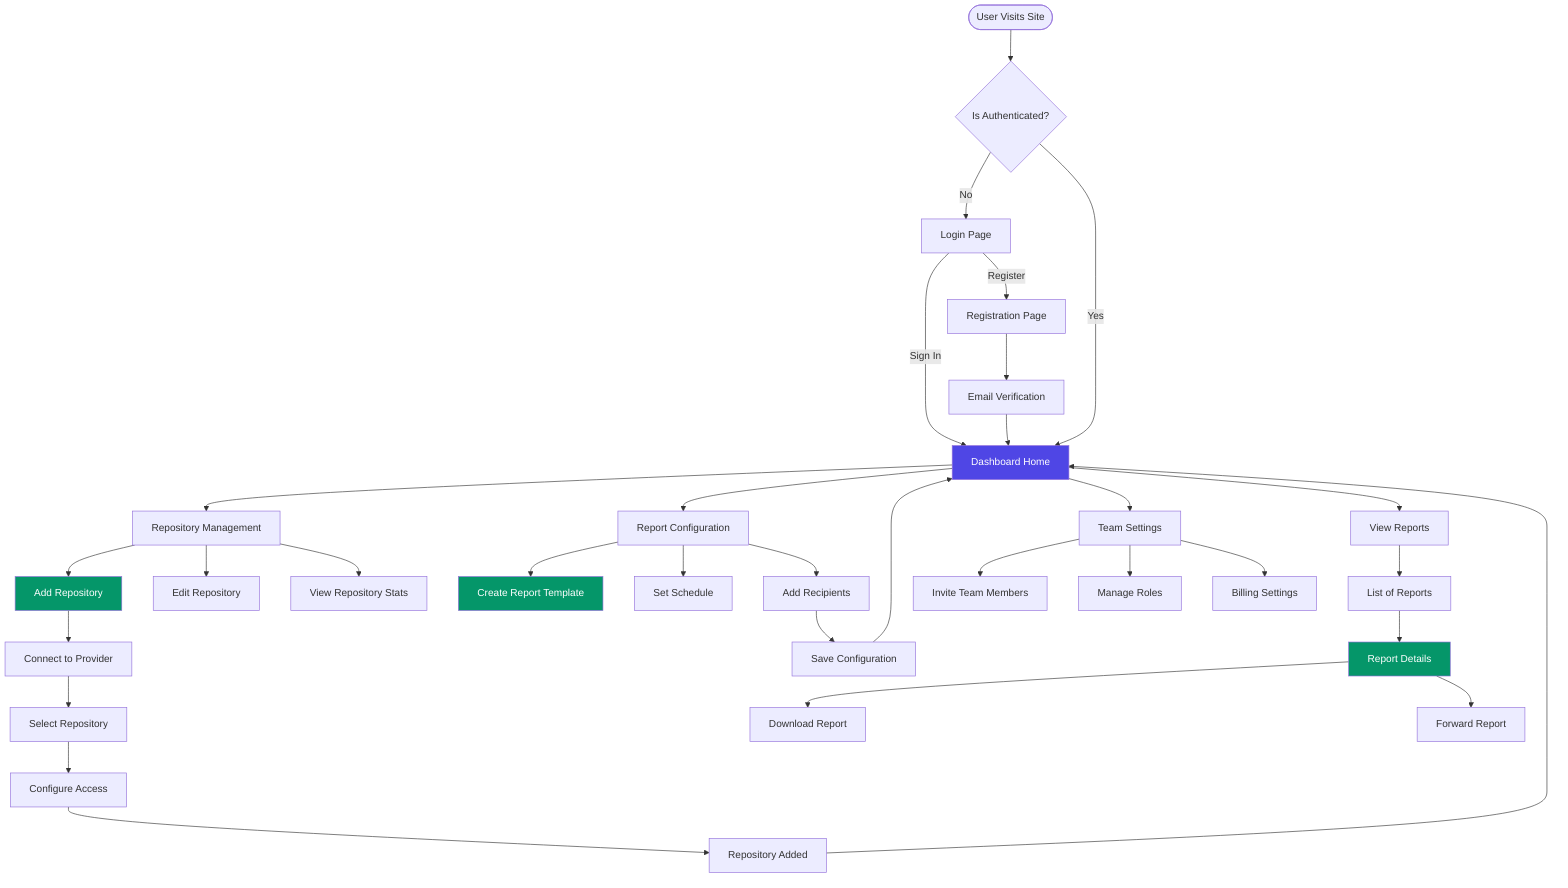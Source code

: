 flowchart TD
    Start([User Visits Site]) --> IsAuthenticated{Is Authenticated?}
    
    IsAuthenticated -->|No| Login[Login Page]
    Login -->|Sign In| Dashboard
    Login -->|Register| Register[Registration Page]
    Register --> VerifyEmail[Email Verification]
    VerifyEmail --> Dashboard
    
    IsAuthenticated -->|Yes| Dashboard[Dashboard Home]
    
    Dashboard --> RepoManagement[Repository Management]
    Dashboard --> ReportConfig[Report Configuration]
    Dashboard --> ViewReports[View Reports]
    Dashboard --> TeamSettings[Team Settings]
    
    RepoManagement --> AddRepo[Add Repository]
    RepoManagement --> EditRepo[Edit Repository]
    RepoManagement --> ViewRepoStats[View Repository Stats]
    
    AddRepo --> ConnectProvider[Connect to Provider]
    ConnectProvider --> SelectRepo[Select Repository]
    SelectRepo --> ConfigureAccess[Configure Access]
    ConfigureAccess --> RepoAdded[Repository Added]
    RepoAdded --> Dashboard
    
    ReportConfig --> CreateTemplate[Create Report Template]
    ReportConfig --> SetSchedule[Set Schedule]
    ReportConfig --> AddRecipients[Add Recipients]
    AddRecipients --> SaveConfig[Save Configuration]
    SaveConfig --> Dashboard
    
    ViewReports --> ReportsList[List of Reports]
    ReportsList --> ReportDetails[Report Details]
    ReportDetails --> DownloadReport[Download Report]
    ReportDetails --> ForwardReport[Forward Report]
    
    TeamSettings --> InviteMembers[Invite Team Members]
    TeamSettings --> ManageRoles[Manage Roles]
    TeamSettings --> BillingSettings[Billing Settings]
    
    style Dashboard fill:#4F46E5,color:#fff
    style AddRepo fill:#059669,color:#fff
    style CreateTemplate fill:#059669,color:#fff
    style ReportDetails fill:#059669,color:#fff